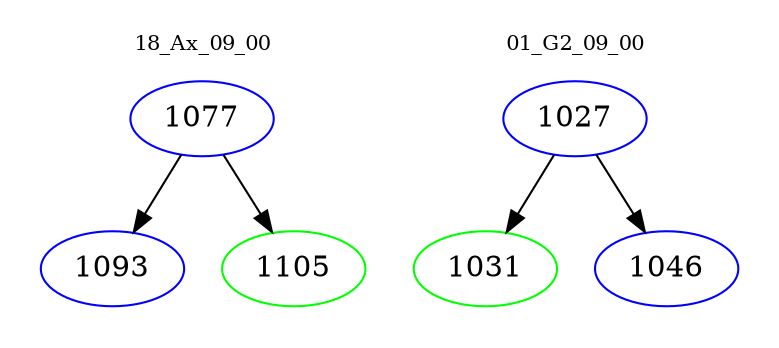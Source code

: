 digraph{
subgraph cluster_0 {
color = white
label = "18_Ax_09_00";
fontsize=10;
T0_1077 [label="1077", color="blue"]
T0_1077 -> T0_1093 [color="black"]
T0_1093 [label="1093", color="blue"]
T0_1077 -> T0_1105 [color="black"]
T0_1105 [label="1105", color="green"]
}
subgraph cluster_1 {
color = white
label = "01_G2_09_00";
fontsize=10;
T1_1027 [label="1027", color="blue"]
T1_1027 -> T1_1031 [color="black"]
T1_1031 [label="1031", color="green"]
T1_1027 -> T1_1046 [color="black"]
T1_1046 [label="1046", color="blue"]
}
}

